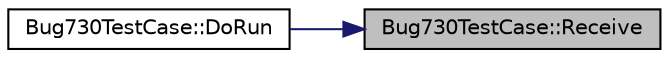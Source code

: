 digraph "Bug730TestCase::Receive"
{
 // LATEX_PDF_SIZE
  edge [fontname="Helvetica",fontsize="10",labelfontname="Helvetica",labelfontsize="10"];
  node [fontname="Helvetica",fontsize="10",shape=record];
  rankdir="RL";
  Node1 [label="Bug730TestCase::Receive",height=0.2,width=0.4,color="black", fillcolor="grey75", style="filled", fontcolor="black",tooltip="Receive function."];
  Node1 -> Node2 [dir="back",color="midnightblue",fontsize="10",style="solid",fontname="Helvetica"];
  Node2 [label="Bug730TestCase::DoRun",height=0.2,width=0.4,color="black", fillcolor="white", style="filled",URL="$class_bug730_test_case.html#a9c8853ac24b9200f16c7993ec8df8eda",tooltip="Implementation to actually run this TestCase."];
}
